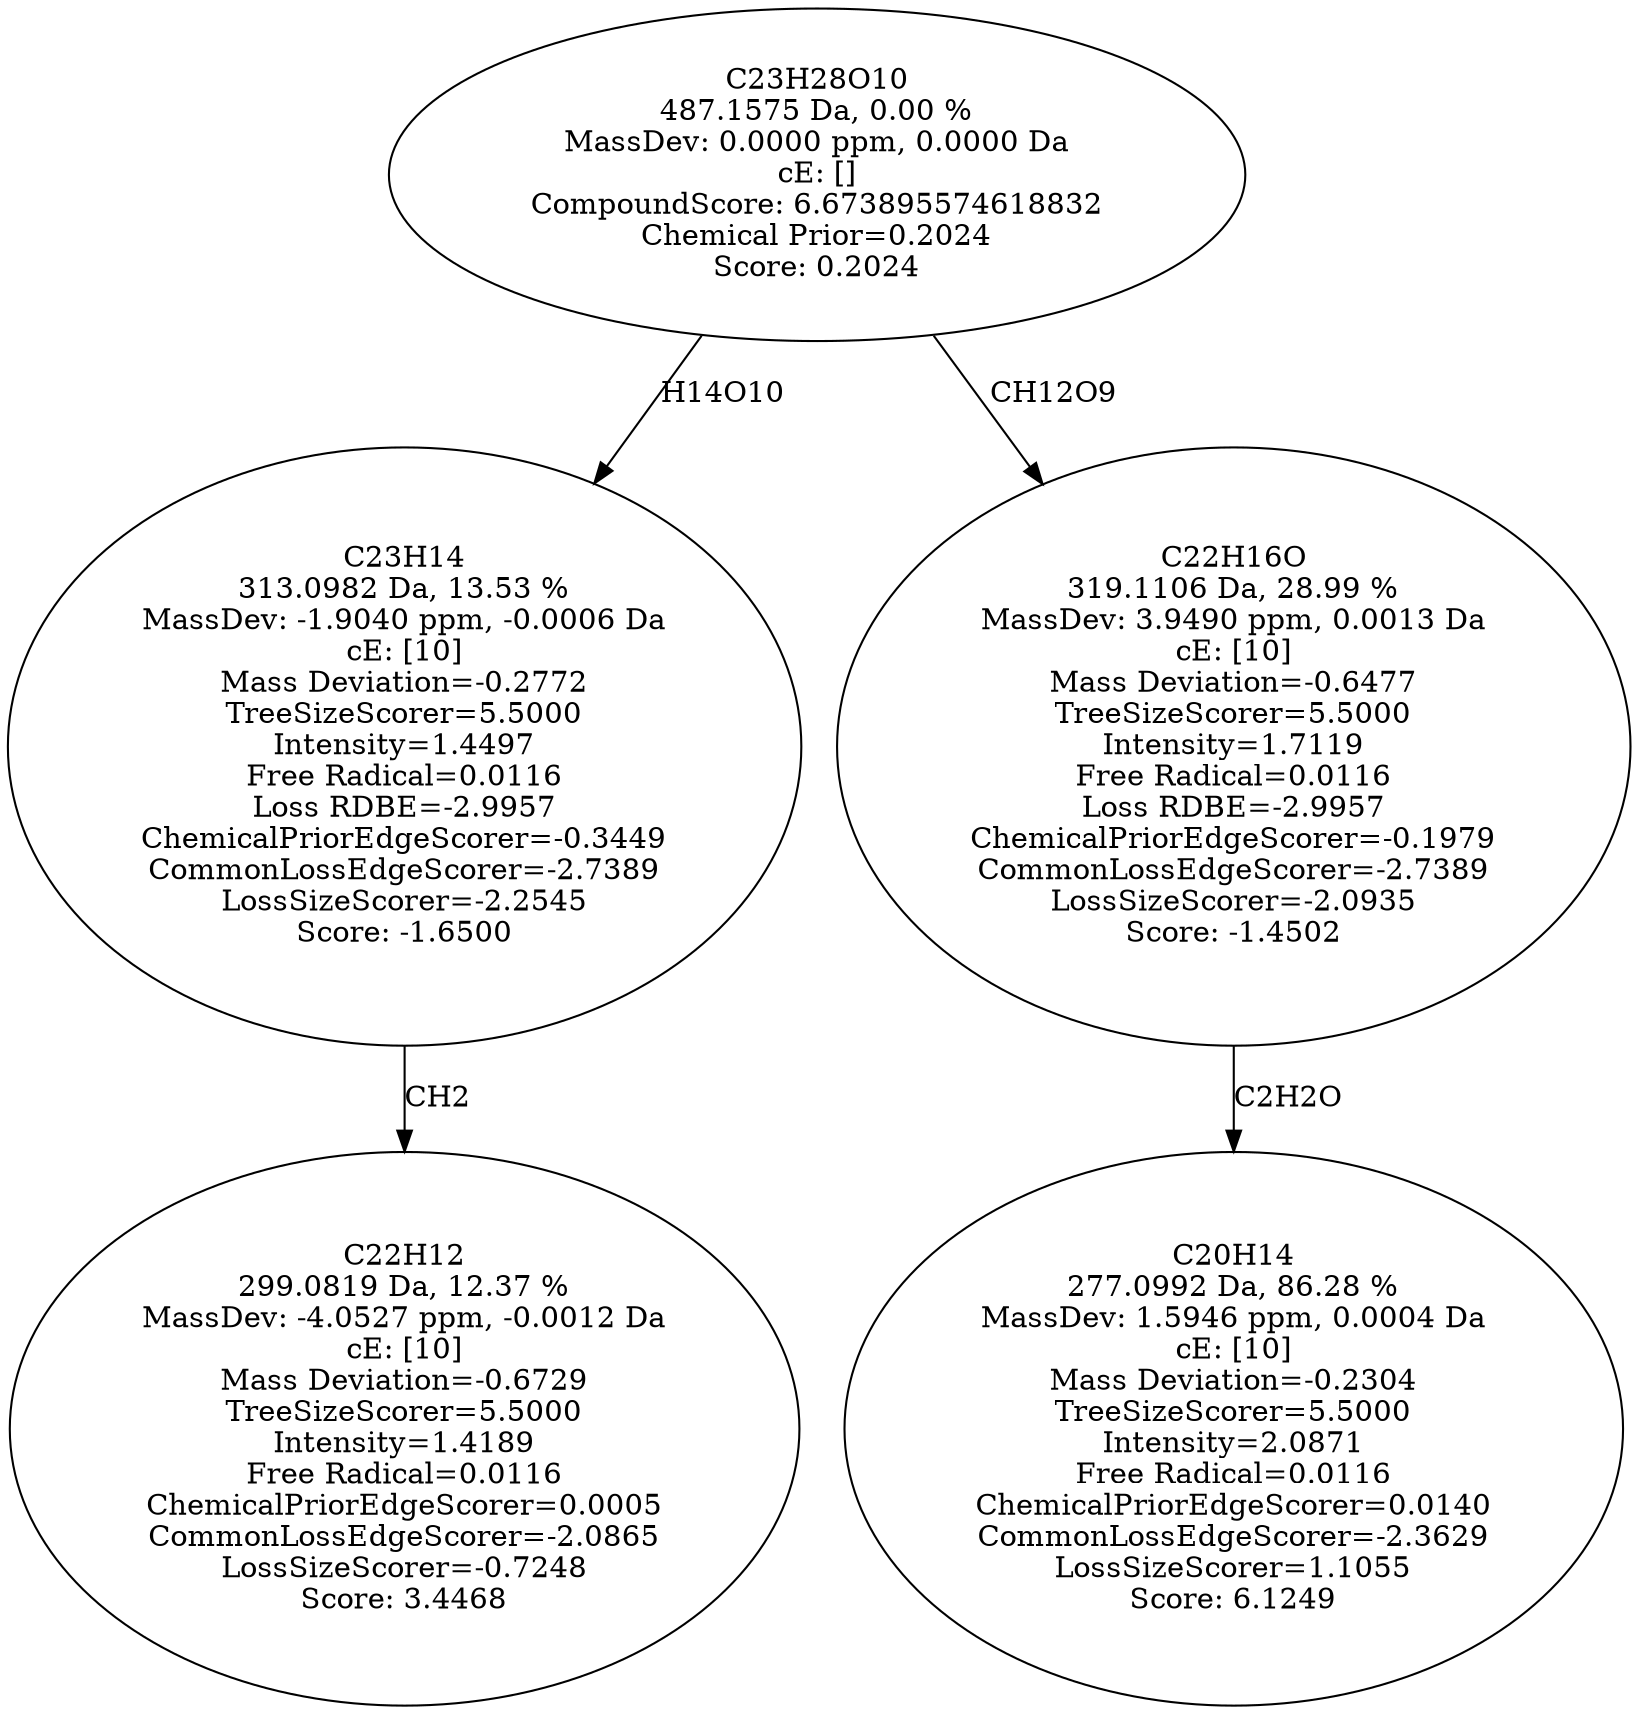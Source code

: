 strict digraph {
v1 [label="C22H12\n299.0819 Da, 12.37 %\nMassDev: -4.0527 ppm, -0.0012 Da\ncE: [10]\nMass Deviation=-0.6729\nTreeSizeScorer=5.5000\nIntensity=1.4189\nFree Radical=0.0116\nChemicalPriorEdgeScorer=0.0005\nCommonLossEdgeScorer=-2.0865\nLossSizeScorer=-0.7248\nScore: 3.4468"];
v2 [label="C23H14\n313.0982 Da, 13.53 %\nMassDev: -1.9040 ppm, -0.0006 Da\ncE: [10]\nMass Deviation=-0.2772\nTreeSizeScorer=5.5000\nIntensity=1.4497\nFree Radical=0.0116\nLoss RDBE=-2.9957\nChemicalPriorEdgeScorer=-0.3449\nCommonLossEdgeScorer=-2.7389\nLossSizeScorer=-2.2545\nScore: -1.6500"];
v3 [label="C20H14\n277.0992 Da, 86.28 %\nMassDev: 1.5946 ppm, 0.0004 Da\ncE: [10]\nMass Deviation=-0.2304\nTreeSizeScorer=5.5000\nIntensity=2.0871\nFree Radical=0.0116\nChemicalPriorEdgeScorer=0.0140\nCommonLossEdgeScorer=-2.3629\nLossSizeScorer=1.1055\nScore: 6.1249"];
v4 [label="C22H16O\n319.1106 Da, 28.99 %\nMassDev: 3.9490 ppm, 0.0013 Da\ncE: [10]\nMass Deviation=-0.6477\nTreeSizeScorer=5.5000\nIntensity=1.7119\nFree Radical=0.0116\nLoss RDBE=-2.9957\nChemicalPriorEdgeScorer=-0.1979\nCommonLossEdgeScorer=-2.7389\nLossSizeScorer=-2.0935\nScore: -1.4502"];
v5 [label="C23H28O10\n487.1575 Da, 0.00 %\nMassDev: 0.0000 ppm, 0.0000 Da\ncE: []\nCompoundScore: 6.673895574618832\nChemical Prior=0.2024\nScore: 0.2024"];
v2 -> v1 [label="CH2"];
v5 -> v2 [label="H14O10"];
v4 -> v3 [label="C2H2O"];
v5 -> v4 [label="CH12O9"];
}